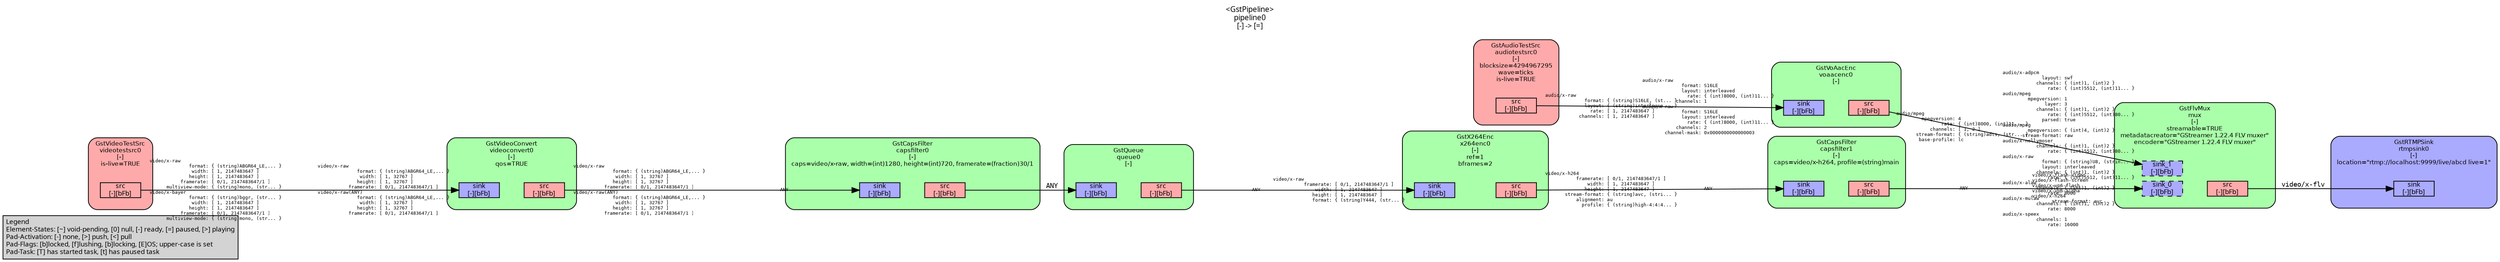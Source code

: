 digraph pipeline {
  rankdir=LR;
  fontname="sans";
  fontsize="10";
  labelloc=t;
  nodesep=.1;
  ranksep=.2;
  label="<GstPipeline>\npipeline0\n[-] -> [=]";
  node [style="filled,rounded", shape=box, fontsize="9", fontname="sans", margin="0.0,0.0"];
  edge [labelfontsize="6", fontsize="9", fontname="monospace"];
  
  legend [
    pos="0,0!",
    margin="0.05,0.05",
    style="filled",
    label="Legend\lElement-States: [~] void-pending, [0] null, [-] ready, [=] paused, [>] playing\lPad-Activation: [-] none, [>] push, [<] pull\lPad-Flags: [b]locked, [f]lushing, [b]locking, [E]OS; upper-case is set\lPad-Task: [T] has started task, [t] has paused task\l",
  ];
  subgraph cluster_capsfilter1_0x14f12a4f0 {
    fontname="Bitstream Vera Sans";
    fontsize="8";
    style="filled,rounded";
    color=black;
    label="GstCapsFilter\ncapsfilter1\n[-]\ncaps=video/x-h264, profile=(string)main";
    subgraph cluster_capsfilter1_0x14f12a4f0_sink {
      label="";
      style="invis";
      capsfilter1_0x14f12a4f0_sink_0x14f120130 [color=black, fillcolor="#aaaaff", label="sink\n[-][bFb]", height="0.2", style="filled,solid"];
    }

    subgraph cluster_capsfilter1_0x14f12a4f0_src {
      label="";
      style="invis";
      capsfilter1_0x14f12a4f0_src_0x14f120380 [color=black, fillcolor="#ffaaaa", label="src\n[-][bFb]", height="0.2", style="filled,solid"];
    }

    capsfilter1_0x14f12a4f0_sink_0x14f120130 -> capsfilter1_0x14f12a4f0_src_0x14f120380 [style="invis"];
    fillcolor="#aaffaa";
  }

  capsfilter1_0x14f12a4f0_src_0x14f120380 -> mux_0x14f85c190_sink_0_0x14f130420 [labeldistance="10", labelangle="0", label="                                                  ", taillabel="ANY", headlabel="video/x-flash-video\lvideo/x-flash-screen\lvideo/x-vp6-flash\lvideo/x-vp6-alpha\lvideo/x-h264\l       stream-format: avc\l"]
  subgraph cluster_capsfilter0_0x14f12a1b0 {
    fontname="Bitstream Vera Sans";
    fontsize="8";
    style="filled,rounded";
    color=black;
    label="GstCapsFilter\ncapsfilter0\n[-]\ncaps=video/x-raw, width=(int)1280, height=(int)720, framerate=(fraction)30/1";
    subgraph cluster_capsfilter0_0x14f12a1b0_sink {
      label="";
      style="invis";
      capsfilter0_0x14f12a1b0_sink_0x14f05dac0 [color=black, fillcolor="#aaaaff", label="sink\n[-][bFb]", height="0.2", style="filled,solid"];
    }

    subgraph cluster_capsfilter0_0x14f12a1b0_src {
      label="";
      style="invis";
      capsfilter0_0x14f12a1b0_src_0x14f05dd10 [color=black, fillcolor="#ffaaaa", label="src\n[-][bFb]", height="0.2", style="filled,solid"];
    }

    capsfilter0_0x14f12a1b0_sink_0x14f05dac0 -> capsfilter0_0x14f12a1b0_src_0x14f05dd10 [style="invis"];
    fillcolor="#aaffaa";
  }

  capsfilter0_0x14f12a1b0_src_0x14f05dd10 -> queue0_0x14f116110_sink_0x14f05c840 [label="ANY"]
  subgraph cluster_voaacenc0_0x14f124280 {
    fontname="Bitstream Vera Sans";
    fontsize="8";
    style="filled,rounded";
    color=black;
    label="GstVoAacEnc\nvoaacenc0\n[-]";
    subgraph cluster_voaacenc0_0x14f124280_sink {
      label="";
      style="invis";
      voaacenc0_0x14f124280_sink_0x14f05d620 [color=black, fillcolor="#aaaaff", label="sink\n[-][bFb]", height="0.2", style="filled,solid"];
    }

    subgraph cluster_voaacenc0_0x14f124280_src {
      label="";
      style="invis";
      voaacenc0_0x14f124280_src_0x14f05d870 [color=black, fillcolor="#ffaaaa", label="src\n[-][bFb]", height="0.2", style="filled,solid"];
    }

    voaacenc0_0x14f124280_sink_0x14f05d620 -> voaacenc0_0x14f124280_src_0x14f05d870 [style="invis"];
    fillcolor="#aaffaa";
  }

  voaacenc0_0x14f124280_src_0x14f05d870 -> mux_0x14f85c190_sink_1_0x14f130870 [labeldistance="10", labelangle="0", label="                                                  ", taillabel="audio/mpeg\l         mpegversion: 4\l                rate: { (int)8000, (int)11... }\l            channels: [ 1, 2 ]\l       stream-format: { (string)adts, (str... }\l        base-profile: lc\l", headlabel="audio/x-adpcm\l              layout: swf\l            channels: { (int)1, (int)2 }\l                rate: { (int)5512, (int)11... }\laudio/mpeg\l         mpegversion: 1\l               layer: 3\l            channels: { (int)1, (int)2 }\l                rate: { (int)5512, (int)80... }\l              parsed: true\laudio/mpeg\l         mpegversion: { (int)4, (int)2 }\l       stream-format: raw\laudio/x-nellymoser\l            channels: { (int)1, (int)2 }\l                rate: { (int)5512, (int)80... }\laudio/x-raw\l              format: { (string)U8, (strin... }\l              layout: interleaved\l            channels: { (int)1, (int)2 }\l                rate: { (int)5512, (int)11... }\laudio/x-alaw\l            channels: { (int)1, (int)2 }\l                rate: 8000\laudio/x-mulaw\l            channels: { (int)1, (int)2 }\l                rate: 8000\laudio/x-speex\l            channels: 1\l                rate: 16000\l"]
  subgraph cluster_audiotestsrc0_0x14f10d0e0 {
    fontname="Bitstream Vera Sans";
    fontsize="8";
    style="filled,rounded";
    color=black;
    label="GstAudioTestSrc\naudiotestsrc0\n[-]\nblocksize=4294967295\nwave=ticks\nis-live=TRUE";
    subgraph cluster_audiotestsrc0_0x14f10d0e0_src {
      label="";
      style="invis";
      audiotestsrc0_0x14f10d0e0_src_0x14f05d3d0 [color=black, fillcolor="#ffaaaa", label="src\n[-][bFb]", height="0.2", style="filled,solid"];
    }

    fillcolor="#ffaaaa";
  }

  audiotestsrc0_0x14f10d0e0_src_0x14f05d3d0 -> voaacenc0_0x14f124280_sink_0x14f05d620 [labeldistance="10", labelangle="0", label="                                                  ", taillabel="audio/x-raw\l              format: { (string)S16LE, (st... }\l              layout: { (string)interleave... }\l                rate: [ 1, 2147483647 ]\l            channels: [ 1, 2147483647 ]\l", headlabel="audio/x-raw\l              format: S16LE\l              layout: interleaved\l                rate: { (int)8000, (int)11... }\l            channels: 1\laudio/x-raw\l              format: S16LE\l              layout: interleaved\l                rate: { (int)8000, (int)11... }\l            channels: 2\l        channel-mask: 0x0000000000000003\l"]
  subgraph cluster_rtmpsink0_0x14f11c290 {
    fontname="Bitstream Vera Sans";
    fontsize="8";
    style="filled,rounded";
    color=black;
    label="GstRTMPSink\nrtmpsink0\n[-]\nlocation=\"rtmp://localhost:9999/live/abcd live=1\"";
    subgraph cluster_rtmpsink0_0x14f11c290_sink {
      label="";
      style="invis";
      rtmpsink0_0x14f11c290_sink_0x14f05d180 [color=black, fillcolor="#aaaaff", label="sink\n[-][bFb]", height="0.2", style="filled,solid"];
    }

    fillcolor="#aaaaff";
  }

  subgraph cluster_mux_0x14f85c190 {
    fontname="Bitstream Vera Sans";
    fontsize="8";
    style="filled,rounded";
    color=black;
    label="GstFlvMux\nmux\n[-]\nstreamable=TRUE\nmetadatacreator=\"GStreamer 1.22.4 FLV muxer\"\nencoder=\"GStreamer 1.22.4 FLV muxer\"";
    subgraph cluster_mux_0x14f85c190_sink {
      label="";
      style="invis";
      mux_0x14f85c190_sink_0_0x14f130420 [color=black, fillcolor="#aaaaff", label="sink_0\n[-][bFb]", height="0.2", style="filled,dashed"];
      mux_0x14f85c190_sink_1_0x14f130870 [color=black, fillcolor="#aaaaff", label="sink_1\n[-][bFb]", height="0.2", style="filled,dashed"];
    }

    subgraph cluster_mux_0x14f85c190_src {
      label="";
      style="invis";
      mux_0x14f85c190_src_0x14f860350 [color=black, fillcolor="#ffaaaa", label="src\n[-][bFb]", height="0.2", style="filled,solid"];
    }

    mux_0x14f85c190_sink_0_0x14f130420 -> mux_0x14f85c190_src_0x14f860350 [style="invis"];
    fillcolor="#aaffaa";
  }

  mux_0x14f85c190_src_0x14f860350 -> rtmpsink0_0x14f11c290_sink_0x14f05d180 [label="video/x-flv\l"]
  subgraph cluster_x264enc0_0x14f118150 {
    fontname="Bitstream Vera Sans";
    fontsize="8";
    style="filled,rounded";
    color=black;
    label="GstX264Enc\nx264enc0\n[-]\nref=1\nbframes=2";
    subgraph cluster_x264enc0_0x14f118150_sink {
      label="";
      style="invis";
      x264enc0_0x14f118150_sink_0x14f05cce0 [color=black, fillcolor="#aaaaff", label="sink\n[-][bFb]", height="0.2", style="filled,solid"];
    }

    subgraph cluster_x264enc0_0x14f118150_src {
      label="";
      style="invis";
      x264enc0_0x14f118150_src_0x14f05cf30 [color=black, fillcolor="#ffaaaa", label="src\n[-][bFb]", height="0.2", style="filled,solid"];
    }

    x264enc0_0x14f118150_sink_0x14f05cce0 -> x264enc0_0x14f118150_src_0x14f05cf30 [style="invis"];
    fillcolor="#aaffaa";
  }

  x264enc0_0x14f118150_src_0x14f05cf30 -> capsfilter1_0x14f12a4f0_sink_0x14f120130 [labeldistance="10", labelangle="0", label="                                                  ", taillabel="video/x-h264\l           framerate: [ 0/1, 2147483647/1 ]\l               width: [ 1, 2147483647 ]\l              height: [ 1, 2147483647 ]\l       stream-format: { (string)avc, (stri... }\l           alignment: au\l             profile: { (string)high-4:4:4... }\l", headlabel="ANY"]
  subgraph cluster_queue0_0x14f116110 {
    fontname="Bitstream Vera Sans";
    fontsize="8";
    style="filled,rounded";
    color=black;
    label="GstQueue\nqueue0\n[-]";
    subgraph cluster_queue0_0x14f116110_sink {
      label="";
      style="invis";
      queue0_0x14f116110_sink_0x14f05c840 [color=black, fillcolor="#aaaaff", label="sink\n[-][bFb]", height="0.2", style="filled,solid"];
    }

    subgraph cluster_queue0_0x14f116110_src {
      label="";
      style="invis";
      queue0_0x14f116110_src_0x14f05ca90 [color=black, fillcolor="#ffaaaa", label="src\n[-][bFb]", height="0.2", style="filled,solid"];
    }

    queue0_0x14f116110_sink_0x14f05c840 -> queue0_0x14f116110_src_0x14f05ca90 [style="invis"];
    fillcolor="#aaffaa";
  }

  queue0_0x14f116110_src_0x14f05ca90 -> x264enc0_0x14f118150_sink_0x14f05cce0 [labeldistance="10", labelangle="0", label="                                                  ", taillabel="ANY", headlabel="video/x-raw\l           framerate: [ 0/1, 2147483647/1 ]\l               width: [ 1, 2147483647 ]\l              height: [ 1, 2147483647 ]\l              format: { (string)Y444, (str... }\l"]
  subgraph cluster_videoconvert0_0x14f854180 {
    fontname="Bitstream Vera Sans";
    fontsize="8";
    style="filled,rounded";
    color=black;
    label="GstVideoConvert\nvideoconvert0\n[-]\nqos=TRUE";
    subgraph cluster_videoconvert0_0x14f854180_sink {
      label="";
      style="invis";
      videoconvert0_0x14f854180_sink_0x14f05c3a0 [color=black, fillcolor="#aaaaff", label="sink\n[-][bFb]", height="0.2", style="filled,solid"];
    }

    subgraph cluster_videoconvert0_0x14f854180_src {
      label="";
      style="invis";
      videoconvert0_0x14f854180_src_0x14f05c5f0 [color=black, fillcolor="#ffaaaa", label="src\n[-][bFb]", height="0.2", style="filled,solid"];
    }

    videoconvert0_0x14f854180_sink_0x14f05c3a0 -> videoconvert0_0x14f854180_src_0x14f05c5f0 [style="invis"];
    fillcolor="#aaffaa";
  }

  videoconvert0_0x14f854180_src_0x14f05c5f0 -> capsfilter0_0x14f12a1b0_sink_0x14f05dac0 [labeldistance="10", labelangle="0", label="                                                  ", taillabel="video/x-raw\l              format: { (string)ABGR64_LE,... }\l               width: [ 1, 32767 ]\l              height: [ 1, 32767 ]\l           framerate: [ 0/1, 2147483647/1 ]\lvideo/x-raw(ANY)\l              format: { (string)ABGR64_LE,... }\l               width: [ 1, 32767 ]\l              height: [ 1, 32767 ]\l           framerate: [ 0/1, 2147483647/1 ]\l", headlabel="ANY"]
  subgraph cluster_videotestsrc0_0x14f110100 {
    fontname="Bitstream Vera Sans";
    fontsize="8";
    style="filled,rounded";
    color=black;
    label="GstVideoTestSrc\nvideotestsrc0\n[-]\nis-live=TRUE";
    subgraph cluster_videotestsrc0_0x14f110100_src {
      label="";
      style="invis";
      videotestsrc0_0x14f110100_src_0x14f05c150 [color=black, fillcolor="#ffaaaa", label="src\n[-][bFb]", height="0.2", style="filled,solid"];
    }

    fillcolor="#ffaaaa";
  }

  videotestsrc0_0x14f110100_src_0x14f05c150 -> videoconvert0_0x14f854180_sink_0x14f05c3a0 [labeldistance="10", labelangle="0", label="                                                  ", taillabel="video/x-raw\l              format: { (string)ABGR64_LE,... }\l               width: [ 1, 2147483647 ]\l              height: [ 1, 2147483647 ]\l           framerate: [ 0/1, 2147483647/1 ]\l      multiview-mode: { (string)mono, (str... }\lvideo/x-bayer\l              format: { (string)bggr, (str... }\l               width: [ 1, 2147483647 ]\l              height: [ 1, 2147483647 ]\l           framerate: [ 0/1, 2147483647/1 ]\l      multiview-mode: { (string)mono, (str... }\l", headlabel="video/x-raw\l              format: { (string)ABGR64_LE,... }\l               width: [ 1, 32767 ]\l              height: [ 1, 32767 ]\l           framerate: [ 0/1, 2147483647/1 ]\lvideo/x-raw(ANY)\l              format: { (string)ABGR64_LE,... }\l               width: [ 1, 32767 ]\l              height: [ 1, 32767 ]\l           framerate: [ 0/1, 2147483647/1 ]\l"]
}
